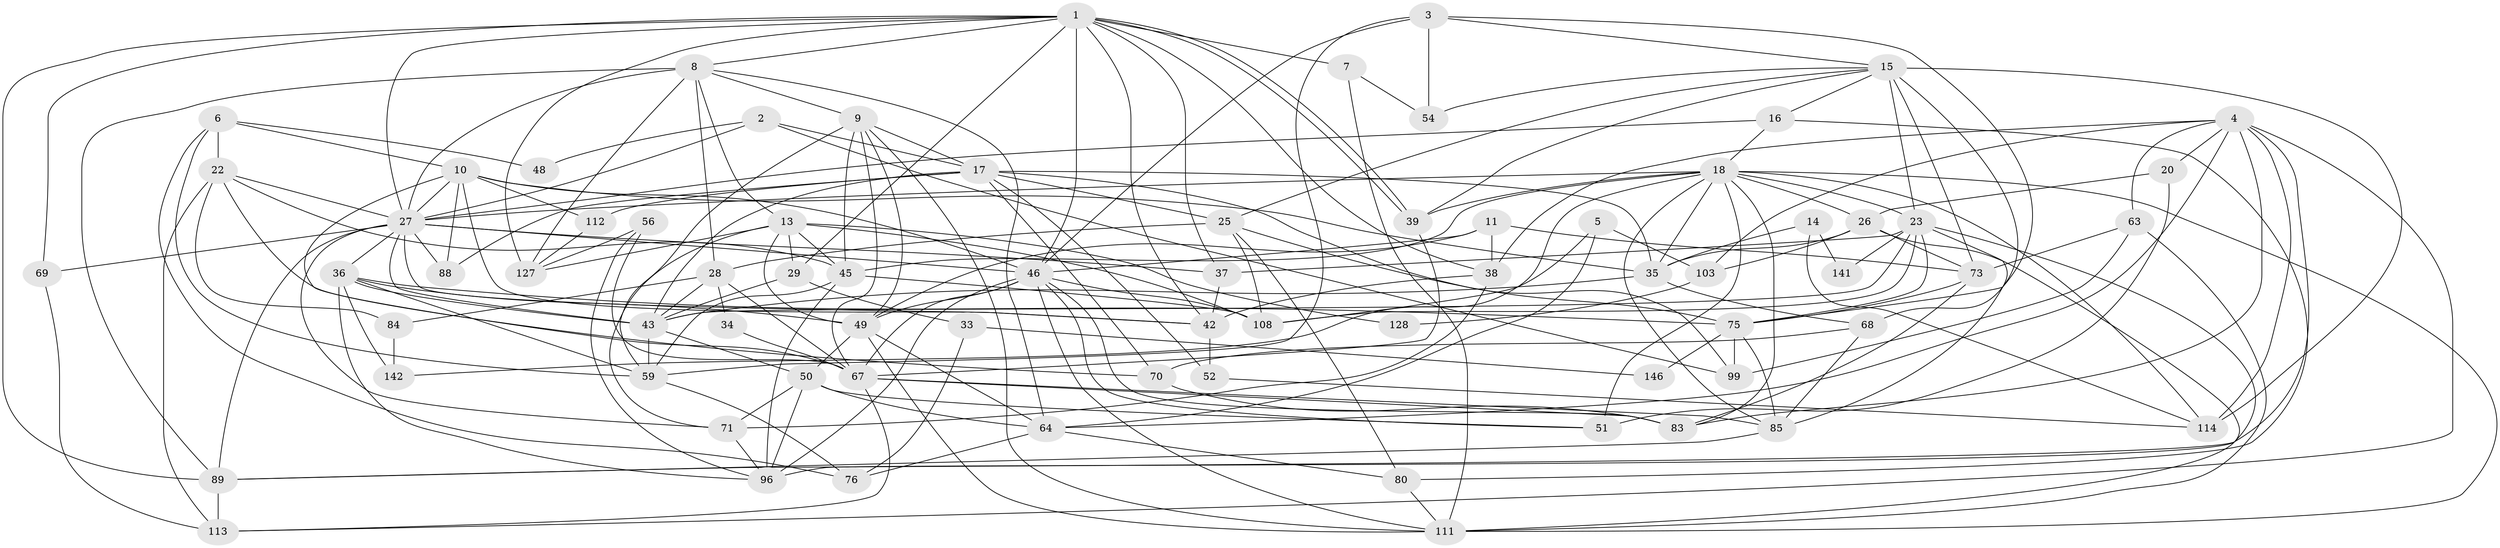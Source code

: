 // original degree distribution, {7: 0.0273972602739726, 4: 0.3287671232876712, 5: 0.18493150684931506, 3: 0.2808219178082192, 6: 0.0821917808219178, 2: 0.08904109589041095, 8: 0.00684931506849315}
// Generated by graph-tools (version 1.1) at 2025/14/03/09/25 04:14:48]
// undirected, 73 vertices, 207 edges
graph export_dot {
graph [start="1"]
  node [color=gray90,style=filled];
  1 [super="+24"];
  2;
  3;
  4 [super="+143+30+47"];
  5;
  6;
  7;
  8 [super="+66+12"];
  9 [super="+135"];
  10 [super="+124"];
  11;
  13 [super="+62"];
  14;
  15 [super="+93+61+110"];
  16;
  17 [super="+32+40"];
  18 [super="+55+19+21"];
  20;
  22 [super="+31"];
  23 [super="+44"];
  25 [super="+58"];
  26 [super="+81"];
  27 [super="+53+98+57"];
  28;
  29;
  33;
  34;
  35 [super="+87+134"];
  36 [super="+41"];
  37;
  38;
  39 [super="+136"];
  42 [super="+115+60"];
  43 [super="+120+125"];
  45 [super="+91+82"];
  46 [super="+130+94"];
  48;
  49 [super="+79"];
  50 [super="+65"];
  51 [super="+107"];
  52;
  54;
  56;
  59 [super="+90+139"];
  63 [super="+117"];
  64 [super="+86"];
  67 [super="+109"];
  68;
  69 [super="+104"];
  70 [super="+95"];
  71;
  73 [super="+101+121"];
  75 [super="+78"];
  76 [super="+118"];
  80;
  83 [super="+133"];
  84;
  85 [super="+92"];
  88;
  89 [super="+106"];
  96 [super="+119"];
  99 [super="+100"];
  103;
  108 [super="+126"];
  111 [super="+116"];
  112;
  113 [super="+137"];
  114;
  127;
  128;
  141;
  142;
  146;
  1 -- 38;
  1 -- 39;
  1 -- 39;
  1 -- 42 [weight=2];
  1 -- 8;
  1 -- 37;
  1 -- 7;
  1 -- 46;
  1 -- 29;
  1 -- 127;
  1 -- 27;
  1 -- 69 [weight=2];
  1 -- 89;
  2 -- 17;
  2 -- 48;
  2 -- 99;
  2 -- 27;
  3 -- 75;
  3 -- 54;
  3 -- 59;
  3 -- 15;
  3 -- 46;
  4 -- 20;
  4 -- 64;
  4 -- 113;
  4 -- 103;
  4 -- 63;
  4 -- 89;
  4 -- 114;
  4 -- 83;
  4 -- 38;
  5 -- 103;
  5 -- 108 [weight=2];
  5 -- 64;
  6 -- 22;
  6 -- 48;
  6 -- 59;
  6 -- 10;
  6 -- 76;
  7 -- 54;
  7 -- 111;
  8 -- 28;
  8 -- 64;
  8 -- 89;
  8 -- 27 [weight=2];
  8 -- 127;
  8 -- 9;
  8 -- 13;
  9 -- 49;
  9 -- 59;
  9 -- 111;
  9 -- 17;
  9 -- 67;
  9 -- 45;
  10 -- 112;
  10 -- 42;
  10 -- 67;
  10 -- 46 [weight=2];
  10 -- 27;
  10 -- 88;
  10 -- 35;
  11 -- 38;
  11 -- 46;
  11 -- 49;
  11 -- 73;
  13 -- 108;
  13 -- 71;
  13 -- 128;
  13 -- 45;
  13 -- 127;
  13 -- 29;
  13 -- 49;
  14 -- 114;
  14 -- 35 [weight=2];
  14 -- 141;
  15 -- 16;
  15 -- 54;
  15 -- 73 [weight=2];
  15 -- 23;
  15 -- 25;
  15 -- 68;
  15 -- 114;
  15 -- 39;
  16 -- 80;
  16 -- 27;
  16 -- 18;
  17 -- 88;
  17 -- 70;
  17 -- 52;
  17 -- 112;
  17 -- 99;
  17 -- 25;
  17 -- 43;
  17 -- 35;
  18 -- 27 [weight=2];
  18 -- 26;
  18 -- 83;
  18 -- 23;
  18 -- 35;
  18 -- 45;
  18 -- 111;
  18 -- 114;
  18 -- 85;
  18 -- 39;
  18 -- 142;
  18 -- 51;
  20 -- 26;
  20 -- 51;
  22 -- 84;
  22 -- 113;
  22 -- 70;
  22 -- 27;
  22 -- 45;
  23 -- 96;
  23 -- 37;
  23 -- 141;
  23 -- 85;
  23 -- 108;
  23 -- 43;
  23 -- 75;
  25 -- 28;
  25 -- 80;
  25 -- 108;
  25 -- 75;
  26 -- 103;
  26 -- 111;
  26 -- 35;
  26 -- 73;
  27 -- 37;
  27 -- 88;
  27 -- 43;
  27 -- 89;
  27 -- 42;
  27 -- 36;
  27 -- 69;
  27 -- 71;
  27 -- 46;
  28 -- 84;
  28 -- 34;
  28 -- 43;
  28 -- 67;
  29 -- 33;
  29 -- 43;
  33 -- 76;
  33 -- 146;
  34 -- 67;
  35 -- 68;
  35 -- 43;
  36 -- 75;
  36 -- 43;
  36 -- 96;
  36 -- 142;
  36 -- 59;
  36 -- 49;
  37 -- 42;
  38 -- 71;
  38 -- 42;
  39 -- 67;
  42 -- 52;
  43 -- 50;
  43 -- 59;
  45 -- 108 [weight=2];
  45 -- 96;
  45 -- 59;
  46 -- 49;
  46 -- 51;
  46 -- 83;
  46 -- 96;
  46 -- 67;
  46 -- 108;
  46 -- 111;
  49 -- 64;
  49 -- 50;
  49 -- 111;
  50 -- 71;
  50 -- 96;
  50 -- 64;
  50 -- 51;
  52 -- 114;
  56 -- 127;
  56 -- 96;
  56 -- 67;
  59 -- 76;
  63 -- 99;
  63 -- 111;
  63 -- 73;
  64 -- 80;
  64 -- 76;
  67 -- 85;
  67 -- 113;
  67 -- 83;
  68 -- 70;
  68 -- 85;
  69 -- 113;
  70 -- 83;
  71 -- 96;
  73 -- 83;
  73 -- 75;
  75 -- 99 [weight=2];
  75 -- 146;
  75 -- 85;
  80 -- 111;
  84 -- 142;
  85 -- 89;
  89 -- 113;
  103 -- 128;
  112 -- 127;
}
